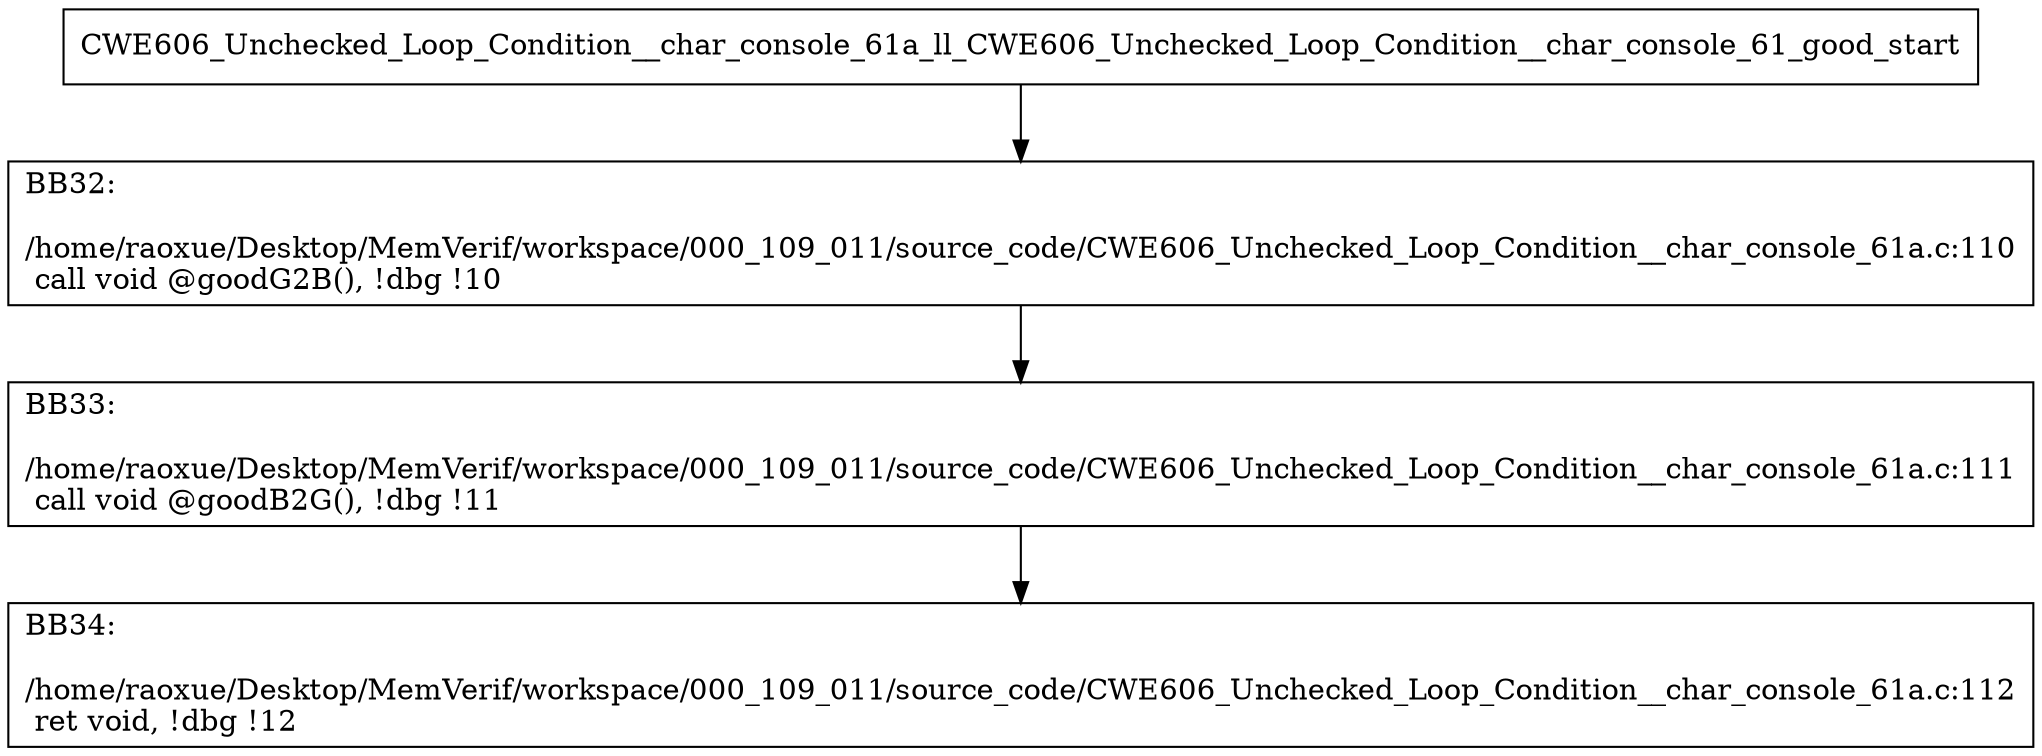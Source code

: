 digraph "CFG for'CWE606_Unchecked_Loop_Condition__char_console_61a_ll_CWE606_Unchecked_Loop_Condition__char_console_61_good' function" {
	BBCWE606_Unchecked_Loop_Condition__char_console_61a_ll_CWE606_Unchecked_Loop_Condition__char_console_61_good_start[shape=record,label="{CWE606_Unchecked_Loop_Condition__char_console_61a_ll_CWE606_Unchecked_Loop_Condition__char_console_61_good_start}"];
	BBCWE606_Unchecked_Loop_Condition__char_console_61a_ll_CWE606_Unchecked_Loop_Condition__char_console_61_good_start-> CWE606_Unchecked_Loop_Condition__char_console_61a_ll_CWE606_Unchecked_Loop_Condition__char_console_61_goodBB32;
	CWE606_Unchecked_Loop_Condition__char_console_61a_ll_CWE606_Unchecked_Loop_Condition__char_console_61_goodBB32 [shape=record, label="{BB32:\l\l/home/raoxue/Desktop/MemVerif/workspace/000_109_011/source_code/CWE606_Unchecked_Loop_Condition__char_console_61a.c:110\l
  call void @goodG2B(), !dbg !10\l
}"];
	CWE606_Unchecked_Loop_Condition__char_console_61a_ll_CWE606_Unchecked_Loop_Condition__char_console_61_goodBB32-> CWE606_Unchecked_Loop_Condition__char_console_61a_ll_CWE606_Unchecked_Loop_Condition__char_console_61_goodBB33;
	CWE606_Unchecked_Loop_Condition__char_console_61a_ll_CWE606_Unchecked_Loop_Condition__char_console_61_goodBB33 [shape=record, label="{BB33:\l\l/home/raoxue/Desktop/MemVerif/workspace/000_109_011/source_code/CWE606_Unchecked_Loop_Condition__char_console_61a.c:111\l
  call void @goodB2G(), !dbg !11\l
}"];
	CWE606_Unchecked_Loop_Condition__char_console_61a_ll_CWE606_Unchecked_Loop_Condition__char_console_61_goodBB33-> CWE606_Unchecked_Loop_Condition__char_console_61a_ll_CWE606_Unchecked_Loop_Condition__char_console_61_goodBB34;
	CWE606_Unchecked_Loop_Condition__char_console_61a_ll_CWE606_Unchecked_Loop_Condition__char_console_61_goodBB34 [shape=record, label="{BB34:\l\l/home/raoxue/Desktop/MemVerif/workspace/000_109_011/source_code/CWE606_Unchecked_Loop_Condition__char_console_61a.c:112\l
  ret void, !dbg !12\l
}"];
}
